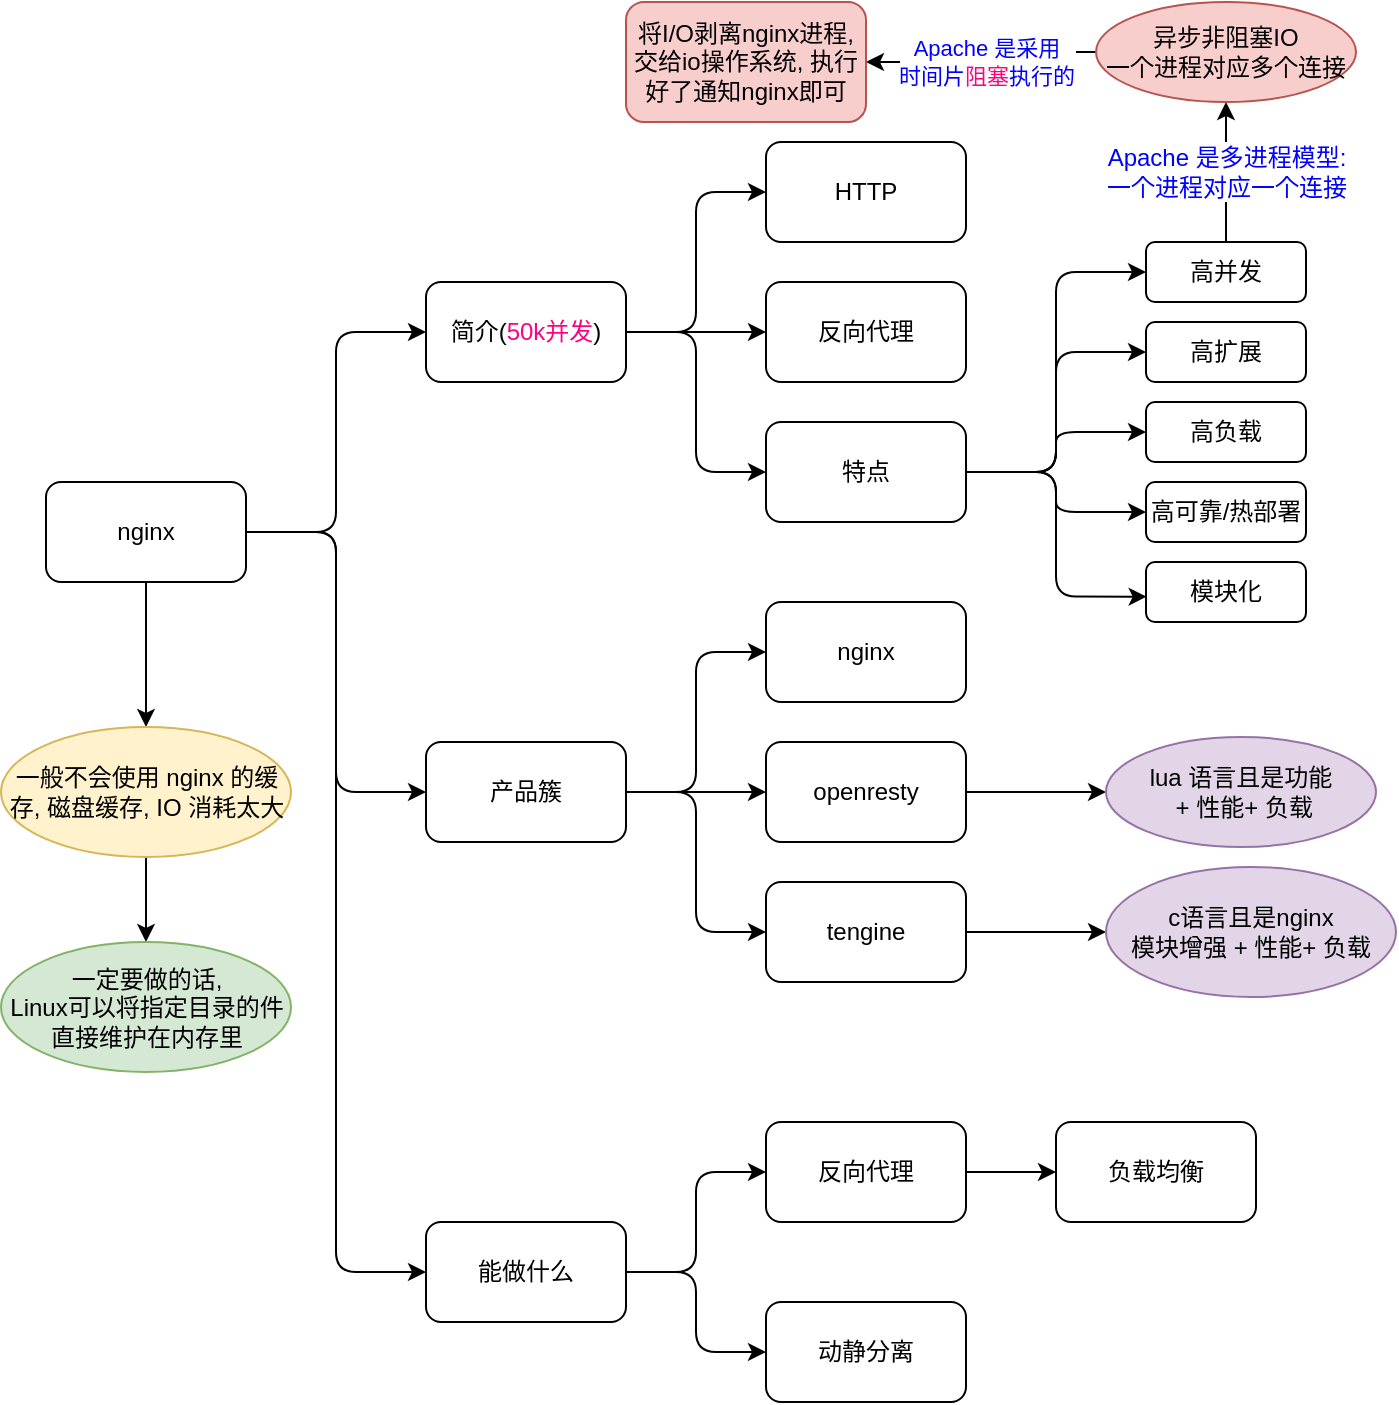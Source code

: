 <mxfile>
    <diagram id="4kPpxoudOEge9EEK4v6j" name="Page-1">
        <mxGraphModel dx="971" dy="790" grid="1" gridSize="10" guides="1" tooltips="1" connect="1" arrows="1" fold="1" page="1" pageScale="1" pageWidth="850" pageHeight="1100" background="#ffffff" math="0" shadow="0">
            <root>
                <mxCell id="0"/>
                <mxCell id="1" parent="0"/>
                <mxCell id="4" style="edgeStyle=orthogonalEdgeStyle;rounded=1;orthogonalLoop=1;jettySize=auto;html=1;entryX=0;entryY=0.5;entryDx=0;entryDy=0;" parent="1" source="2" target="3" edge="1">
                    <mxGeometry relative="1" as="geometry"/>
                </mxCell>
                <mxCell id="6" style="edgeStyle=orthogonalEdgeStyle;rounded=1;orthogonalLoop=1;jettySize=auto;html=1;entryX=0;entryY=0.5;entryDx=0;entryDy=0;" parent="1" source="2" target="5" edge="1">
                    <mxGeometry relative="1" as="geometry"/>
                </mxCell>
                <mxCell id="24" style="edgeStyle=orthogonalEdgeStyle;rounded=1;orthogonalLoop=1;jettySize=auto;html=1;entryX=0;entryY=0.5;entryDx=0;entryDy=0;" parent="1" source="2" target="23" edge="1">
                    <mxGeometry relative="1" as="geometry"/>
                </mxCell>
                <mxCell id="73" value="" style="edgeStyle=orthogonalEdgeStyle;rounded=1;orthogonalLoop=1;jettySize=auto;html=1;" edge="1" parent="1" source="2" target="72">
                    <mxGeometry relative="1" as="geometry"/>
                </mxCell>
                <mxCell id="2" value="nginx" style="rounded=1;whiteSpace=wrap;html=1;" parent="1" vertex="1">
                    <mxGeometry x="95" y="430" width="100" height="50" as="geometry"/>
                </mxCell>
                <mxCell id="18" value="" style="edgeStyle=orthogonalEdgeStyle;rounded=1;orthogonalLoop=1;jettySize=auto;html=1;entryX=0;entryY=0.5;entryDx=0;entryDy=0;entryPerimeter=0;" parent="1" source="3" target="17" edge="1">
                    <mxGeometry relative="1" as="geometry"/>
                </mxCell>
                <mxCell id="20" style="edgeStyle=orthogonalEdgeStyle;rounded=1;orthogonalLoop=1;jettySize=auto;html=1;entryX=0;entryY=0.5;entryDx=0;entryDy=0;" parent="1" source="3" target="19" edge="1">
                    <mxGeometry relative="1" as="geometry"/>
                </mxCell>
                <mxCell id="30" style="edgeStyle=orthogonalEdgeStyle;rounded=1;orthogonalLoop=1;jettySize=auto;html=1;entryX=0;entryY=0.5;entryDx=0;entryDy=0;" parent="1" source="3" target="29" edge="1">
                    <mxGeometry relative="1" as="geometry"/>
                </mxCell>
                <mxCell id="3" value="简介(&lt;font color=&quot;#ff0080&quot;&gt;50k并发&lt;/font&gt;)" style="rounded=1;whiteSpace=wrap;html=1;" parent="1" vertex="1">
                    <mxGeometry x="285" y="330" width="100" height="50" as="geometry"/>
                </mxCell>
                <mxCell id="8" value="" style="edgeStyle=orthogonalEdgeStyle;rounded=1;orthogonalLoop=1;jettySize=auto;html=1;" parent="1" source="5" target="7" edge="1">
                    <mxGeometry relative="1" as="geometry"/>
                </mxCell>
                <mxCell id="10" style="edgeStyle=orthogonalEdgeStyle;rounded=1;orthogonalLoop=1;jettySize=auto;html=1;entryX=0;entryY=0.5;entryDx=0;entryDy=0;" parent="1" source="5" target="9" edge="1">
                    <mxGeometry relative="1" as="geometry"/>
                </mxCell>
                <mxCell id="12" style="edgeStyle=orthogonalEdgeStyle;rounded=1;orthogonalLoop=1;jettySize=auto;html=1;entryX=0;entryY=0.5;entryDx=0;entryDy=0;" parent="1" source="5" target="11" edge="1">
                    <mxGeometry relative="1" as="geometry"/>
                </mxCell>
                <mxCell id="5" value="产品簇" style="rounded=1;whiteSpace=wrap;html=1;" parent="1" vertex="1">
                    <mxGeometry x="285" y="560" width="100" height="50" as="geometry"/>
                </mxCell>
                <mxCell id="14" value="" style="edgeStyle=orthogonalEdgeStyle;rounded=1;orthogonalLoop=1;jettySize=auto;html=1;exitX=1;exitY=0.5;exitDx=0;exitDy=0;" parent="1" source="9" target="13" edge="1">
                    <mxGeometry relative="1" as="geometry"/>
                </mxCell>
                <mxCell id="16" value="" style="edgeStyle=orthogonalEdgeStyle;rounded=1;orthogonalLoop=1;jettySize=auto;html=1;" parent="1" source="7" target="15" edge="1">
                    <mxGeometry relative="1" as="geometry"/>
                </mxCell>
                <mxCell id="7" value="openresty" style="rounded=1;whiteSpace=wrap;html=1;" parent="1" vertex="1">
                    <mxGeometry x="455" y="560" width="100" height="50" as="geometry"/>
                </mxCell>
                <mxCell id="9" value="tengine" style="rounded=1;whiteSpace=wrap;html=1;" parent="1" vertex="1">
                    <mxGeometry x="455" y="630" width="100" height="50" as="geometry"/>
                </mxCell>
                <mxCell id="11" value="nginx" style="rounded=1;whiteSpace=wrap;html=1;" parent="1" vertex="1">
                    <mxGeometry x="455" y="490" width="100" height="50" as="geometry"/>
                </mxCell>
                <mxCell id="13" value="c语言且是nginx&lt;br&gt;模块增强 + 性能+ 负载" style="ellipse;whiteSpace=wrap;html=1;rounded=1;fillColor=#e1d5e7;strokeColor=#9673a6;" parent="1" vertex="1">
                    <mxGeometry x="625" y="622.5" width="145" height="65" as="geometry"/>
                </mxCell>
                <mxCell id="15" value="lua 语言且是功能&lt;br&gt;&amp;nbsp;+ 性能+ 负载" style="ellipse;whiteSpace=wrap;html=1;rounded=1;fillColor=#e1d5e7;strokeColor=#9673a6;" parent="1" vertex="1">
                    <mxGeometry x="625" y="557.5" width="135" height="55" as="geometry"/>
                </mxCell>
                <mxCell id="17" value="HTTP" style="rounded=1;whiteSpace=wrap;html=1;" parent="1" vertex="1">
                    <mxGeometry x="455" y="260" width="100" height="50" as="geometry"/>
                </mxCell>
                <mxCell id="19" value="反向代理" style="rounded=1;whiteSpace=wrap;html=1;" parent="1" vertex="1">
                    <mxGeometry x="455" y="330" width="100" height="50" as="geometry"/>
                </mxCell>
                <mxCell id="27" style="edgeStyle=orthogonalEdgeStyle;rounded=1;orthogonalLoop=1;jettySize=auto;html=1;entryX=0;entryY=0.5;entryDx=0;entryDy=0;" parent="1" source="23" target="25" edge="1">
                    <mxGeometry relative="1" as="geometry"/>
                </mxCell>
                <mxCell id="28" style="edgeStyle=orthogonalEdgeStyle;rounded=1;orthogonalLoop=1;jettySize=auto;html=1;" parent="1" source="23" target="26" edge="1">
                    <mxGeometry relative="1" as="geometry"/>
                </mxCell>
                <mxCell id="23" value="能做什么" style="rounded=1;whiteSpace=wrap;html=1;" parent="1" vertex="1">
                    <mxGeometry x="285" y="800" width="100" height="50" as="geometry"/>
                </mxCell>
                <mxCell id="75" value="" style="edgeStyle=orthogonalEdgeStyle;rounded=1;orthogonalLoop=1;jettySize=auto;html=1;" edge="1" parent="1" source="25" target="74">
                    <mxGeometry relative="1" as="geometry"/>
                </mxCell>
                <mxCell id="25" value="反向代理" style="rounded=1;whiteSpace=wrap;html=1;" parent="1" vertex="1">
                    <mxGeometry x="455" y="750" width="100" height="50" as="geometry"/>
                </mxCell>
                <mxCell id="26" value="动静分离" style="rounded=1;whiteSpace=wrap;html=1;" parent="1" vertex="1">
                    <mxGeometry x="455" y="840" width="100" height="50" as="geometry"/>
                </mxCell>
                <mxCell id="32" value="" style="edgeStyle=orthogonalEdgeStyle;rounded=1;orthogonalLoop=1;jettySize=auto;html=1;entryX=0;entryY=0.5;entryDx=0;entryDy=0;" parent="1" source="29" target="31" edge="1">
                    <mxGeometry relative="1" as="geometry"/>
                </mxCell>
                <mxCell id="38" style="edgeStyle=orthogonalEdgeStyle;rounded=1;orthogonalLoop=1;jettySize=auto;html=1;entryX=0;entryY=0.5;entryDx=0;entryDy=0;" parent="1" source="29" target="43" edge="1">
                    <mxGeometry relative="1" as="geometry">
                        <mxPoint x="645" y="394.5" as="targetPoint"/>
                    </mxGeometry>
                </mxCell>
                <mxCell id="39" style="edgeStyle=orthogonalEdgeStyle;rounded=1;orthogonalLoop=1;jettySize=auto;html=1;entryX=0;entryY=0.5;entryDx=0;entryDy=0;" parent="1" source="29" target="44" edge="1">
                    <mxGeometry relative="1" as="geometry">
                        <mxPoint x="645" y="415" as="targetPoint"/>
                    </mxGeometry>
                </mxCell>
                <mxCell id="40" style="edgeStyle=orthogonalEdgeStyle;rounded=1;orthogonalLoop=1;jettySize=auto;html=1;entryX=0;entryY=0.5;entryDx=0;entryDy=0;" parent="1" source="29" target="45" edge="1">
                    <mxGeometry relative="1" as="geometry">
                        <mxPoint x="645" y="455" as="targetPoint"/>
                    </mxGeometry>
                </mxCell>
                <mxCell id="42" style="edgeStyle=orthogonalEdgeStyle;rounded=1;orthogonalLoop=1;jettySize=auto;html=1;entryX=0.004;entryY=0.578;entryDx=0;entryDy=0;entryPerimeter=0;" parent="1" source="29" target="46" edge="1">
                    <mxGeometry relative="1" as="geometry">
                        <mxPoint x="650" y="495" as="targetPoint"/>
                    </mxGeometry>
                </mxCell>
                <mxCell id="29" value="特点" style="rounded=1;whiteSpace=wrap;html=1;" parent="1" vertex="1">
                    <mxGeometry x="455" y="400" width="100" height="50" as="geometry"/>
                </mxCell>
                <mxCell id="34" value="" style="edgeStyle=orthogonalEdgeStyle;rounded=1;orthogonalLoop=1;jettySize=auto;html=1;startArrow=none;" parent="1" source="47" target="33" edge="1">
                    <mxGeometry relative="1" as="geometry"/>
                </mxCell>
                <mxCell id="31" value="高并发" style="rounded=1;whiteSpace=wrap;html=1;" parent="1" vertex="1">
                    <mxGeometry x="645" y="310" width="80" height="30" as="geometry"/>
                </mxCell>
                <mxCell id="50" value="" style="edgeStyle=orthogonalEdgeStyle;rounded=1;orthogonalLoop=1;jettySize=auto;html=1;" parent="1" source="33" target="49" edge="1">
                    <mxGeometry relative="1" as="geometry"/>
                </mxCell>
                <mxCell id="51" value="&lt;font color=&quot;#0000ff&quot;&gt;Apache 是采用&lt;br&gt;时间片&lt;/font&gt;&lt;font color=&quot;#ff0080&quot;&gt;阻塞&lt;/font&gt;&lt;font color=&quot;#0000ff&quot;&gt;执行的&lt;/font&gt;" style="edgeLabel;html=1;align=center;verticalAlign=middle;resizable=0;points=[];" parent="50" vertex="1" connectable="0">
                    <mxGeometry x="0.271" y="1" relative="1" as="geometry">
                        <mxPoint x="16" y="-1" as="offset"/>
                    </mxGeometry>
                </mxCell>
                <mxCell id="33" value="异步非阻塞IO&lt;br&gt;一个进程对应多个连接" style="ellipse;whiteSpace=wrap;html=1;rounded=1;fillColor=#f8cecc;strokeColor=#b85450;" parent="1" vertex="1">
                    <mxGeometry x="620" y="190" width="130" height="50" as="geometry"/>
                </mxCell>
                <mxCell id="43" value="高扩展" style="rounded=1;whiteSpace=wrap;html=1;" parent="1" vertex="1">
                    <mxGeometry x="645" y="350" width="80" height="30" as="geometry"/>
                </mxCell>
                <mxCell id="44" value="高负载" style="rounded=1;whiteSpace=wrap;html=1;" parent="1" vertex="1">
                    <mxGeometry x="645" y="390" width="80" height="30" as="geometry"/>
                </mxCell>
                <mxCell id="45" value="高可靠/热部署" style="rounded=1;whiteSpace=wrap;html=1;" parent="1" vertex="1">
                    <mxGeometry x="645" y="430" width="80" height="30" as="geometry"/>
                </mxCell>
                <mxCell id="46" value="模块化" style="rounded=1;whiteSpace=wrap;html=1;" parent="1" vertex="1">
                    <mxGeometry x="645" y="470" width="80" height="30" as="geometry"/>
                </mxCell>
                <mxCell id="47" value="&lt;font color=&quot;#0000ff&quot;&gt;Apache 是多进程模型: &lt;br&gt;一个进程对应一个连接&lt;/font&gt;" style="text;html=1;align=center;verticalAlign=middle;resizable=0;points=[];autosize=1;strokeColor=none;" parent="1" vertex="1">
                    <mxGeometry x="615" y="260" width="140" height="30" as="geometry"/>
                </mxCell>
                <mxCell id="48" value="" style="edgeStyle=orthogonalEdgeStyle;rounded=1;orthogonalLoop=1;jettySize=auto;html=1;endArrow=none;" parent="1" source="31" target="47" edge="1">
                    <mxGeometry relative="1" as="geometry">
                        <mxPoint x="685" y="310" as="sourcePoint"/>
                        <mxPoint x="685" y="250.0" as="targetPoint"/>
                    </mxGeometry>
                </mxCell>
                <mxCell id="49" value="将I/O剥离nginx进程, &lt;br&gt;交给io操作系统, 执行好了通知nginx即可" style="rounded=1;whiteSpace=wrap;html=1;strokeColor=#b85450;fillColor=#f8cecc;" parent="1" vertex="1">
                    <mxGeometry x="385" y="190" width="120" height="60" as="geometry"/>
                </mxCell>
                <mxCell id="77" value="" style="edgeStyle=orthogonalEdgeStyle;rounded=1;orthogonalLoop=1;jettySize=auto;html=1;" edge="1" parent="1" source="72" target="76">
                    <mxGeometry relative="1" as="geometry"/>
                </mxCell>
                <mxCell id="72" value="一般不会使用 nginx 的缓存, 磁盘缓存, IO 消耗太大" style="ellipse;whiteSpace=wrap;html=1;rounded=1;fillColor=#fff2cc;strokeColor=#d6b656;" vertex="1" parent="1">
                    <mxGeometry x="72.5" y="552.5" width="145" height="65" as="geometry"/>
                </mxCell>
                <mxCell id="74" value="负载均衡" style="rounded=1;whiteSpace=wrap;html=1;" vertex="1" parent="1">
                    <mxGeometry x="600" y="750" width="100" height="50" as="geometry"/>
                </mxCell>
                <mxCell id="76" value="一定要做的话, &lt;br&gt;Linux可以将指定目录的件直接维护在内存里" style="ellipse;whiteSpace=wrap;html=1;rounded=1;fillColor=#d5e8d4;strokeColor=#82b366;" vertex="1" parent="1">
                    <mxGeometry x="72.5" y="660" width="145" height="65" as="geometry"/>
                </mxCell>
            </root>
        </mxGraphModel>
    </diagram>
</mxfile>
